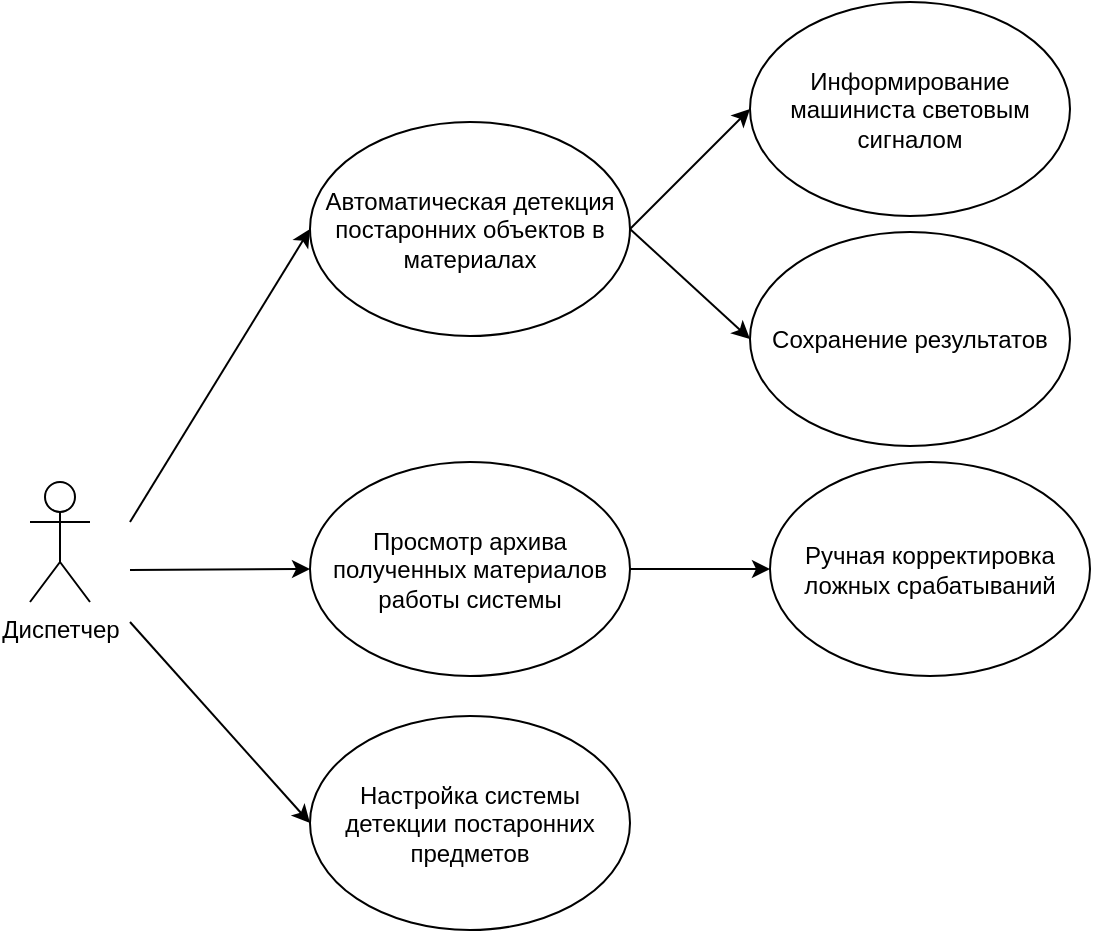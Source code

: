<mxfile version="12.0.2" type="github" pages="1"><diagram id="VXXBErPaRREkLx4e3aFS" name="Page-1"><mxGraphModel dx="928" dy="600" grid="1" gridSize="10" guides="1" tooltips="1" connect="1" arrows="1" fold="1" page="1" pageScale="1" pageWidth="827" pageHeight="1169" math="0" shadow="0"><root><mxCell id="0"/><mxCell id="1" parent="0"/><mxCell id="sgS9pfxcDWxUZ_WW0lkM-1" value="Диспетчер" style="shape=umlActor;verticalLabelPosition=bottom;labelBackgroundColor=#ffffff;verticalAlign=top;html=1;outlineConnect=0;" vertex="1" parent="1"><mxGeometry x="80" y="350" width="30" height="60" as="geometry"/></mxCell><mxCell id="sgS9pfxcDWxUZ_WW0lkM-2" value="Автоматическая детекция постаронних объектов в материалах" style="ellipse;whiteSpace=wrap;html=1;" vertex="1" parent="1"><mxGeometry x="220" y="170" width="160" height="107" as="geometry"/></mxCell><mxCell id="sgS9pfxcDWxUZ_WW0lkM-5" value="Просмотр архива полученных материалов работы системы" style="ellipse;whiteSpace=wrap;html=1;" vertex="1" parent="1"><mxGeometry x="220" y="340" width="160" height="107" as="geometry"/></mxCell><mxCell id="sgS9pfxcDWxUZ_WW0lkM-6" value="Настройка системы детекции постаронних предметов" style="ellipse;whiteSpace=wrap;html=1;" vertex="1" parent="1"><mxGeometry x="220" y="467" width="160" height="107" as="geometry"/></mxCell><mxCell id="sgS9pfxcDWxUZ_WW0lkM-7" value="Ручная корректировка ложных срабатываний" style="ellipse;whiteSpace=wrap;html=1;" vertex="1" parent="1"><mxGeometry x="450" y="340" width="160" height="107" as="geometry"/></mxCell><mxCell id="sgS9pfxcDWxUZ_WW0lkM-8" value="Сохранение результатов" style="ellipse;whiteSpace=wrap;html=1;" vertex="1" parent="1"><mxGeometry x="440" y="225" width="160" height="107" as="geometry"/></mxCell><mxCell id="sgS9pfxcDWxUZ_WW0lkM-10" value="Информирование машиниста световым сигналом" style="ellipse;whiteSpace=wrap;html=1;" vertex="1" parent="1"><mxGeometry x="440" y="110" width="160" height="107" as="geometry"/></mxCell><mxCell id="sgS9pfxcDWxUZ_WW0lkM-12" value="" style="endArrow=classic;html=1;entryX=0;entryY=0.5;entryDx=0;entryDy=0;" edge="1" parent="1" target="sgS9pfxcDWxUZ_WW0lkM-2"><mxGeometry width="50" height="50" relative="1" as="geometry"><mxPoint x="130" y="370" as="sourcePoint"/><mxPoint x="230" y="280" as="targetPoint"/></mxGeometry></mxCell><mxCell id="sgS9pfxcDWxUZ_WW0lkM-13" value="" style="endArrow=classic;html=1;entryX=0;entryY=0.5;entryDx=0;entryDy=0;" edge="1" parent="1" target="sgS9pfxcDWxUZ_WW0lkM-5"><mxGeometry width="50" height="50" relative="1" as="geometry"><mxPoint x="130" y="394" as="sourcePoint"/><mxPoint x="210" y="450" as="targetPoint"/></mxGeometry></mxCell><mxCell id="sgS9pfxcDWxUZ_WW0lkM-14" value="" style="endArrow=classic;html=1;entryX=0;entryY=0.5;entryDx=0;entryDy=0;" edge="1" parent="1" target="sgS9pfxcDWxUZ_WW0lkM-6"><mxGeometry width="50" height="50" relative="1" as="geometry"><mxPoint x="130" y="420" as="sourcePoint"/><mxPoint x="220" y="390" as="targetPoint"/></mxGeometry></mxCell><mxCell id="sgS9pfxcDWxUZ_WW0lkM-15" value="" style="endArrow=classic;html=1;exitX=1;exitY=0.5;exitDx=0;exitDy=0;entryX=0;entryY=0.5;entryDx=0;entryDy=0;" edge="1" parent="1" source="sgS9pfxcDWxUZ_WW0lkM-2" target="sgS9pfxcDWxUZ_WW0lkM-10"><mxGeometry width="50" height="50" relative="1" as="geometry"><mxPoint x="350" y="140" as="sourcePoint"/><mxPoint x="400" y="90" as="targetPoint"/></mxGeometry></mxCell><mxCell id="sgS9pfxcDWxUZ_WW0lkM-16" value="" style="endArrow=classic;html=1;exitX=1;exitY=0.5;exitDx=0;exitDy=0;entryX=0;entryY=0.5;entryDx=0;entryDy=0;" edge="1" parent="1" source="sgS9pfxcDWxUZ_WW0lkM-2" target="sgS9pfxcDWxUZ_WW0lkM-8"><mxGeometry width="50" height="50" relative="1" as="geometry"><mxPoint x="430" y="250" as="sourcePoint"/><mxPoint x="480" y="200" as="targetPoint"/></mxGeometry></mxCell><mxCell id="sgS9pfxcDWxUZ_WW0lkM-17" value="" style="endArrow=classic;html=1;exitX=1;exitY=0.5;exitDx=0;exitDy=0;entryX=0;entryY=0.5;entryDx=0;entryDy=0;" edge="1" parent="1" source="sgS9pfxcDWxUZ_WW0lkM-5" target="sgS9pfxcDWxUZ_WW0lkM-7"><mxGeometry width="50" height="50" relative="1" as="geometry"><mxPoint x="510" y="500" as="sourcePoint"/><mxPoint x="560" y="450" as="targetPoint"/></mxGeometry></mxCell></root></mxGraphModel></diagram></mxfile>
